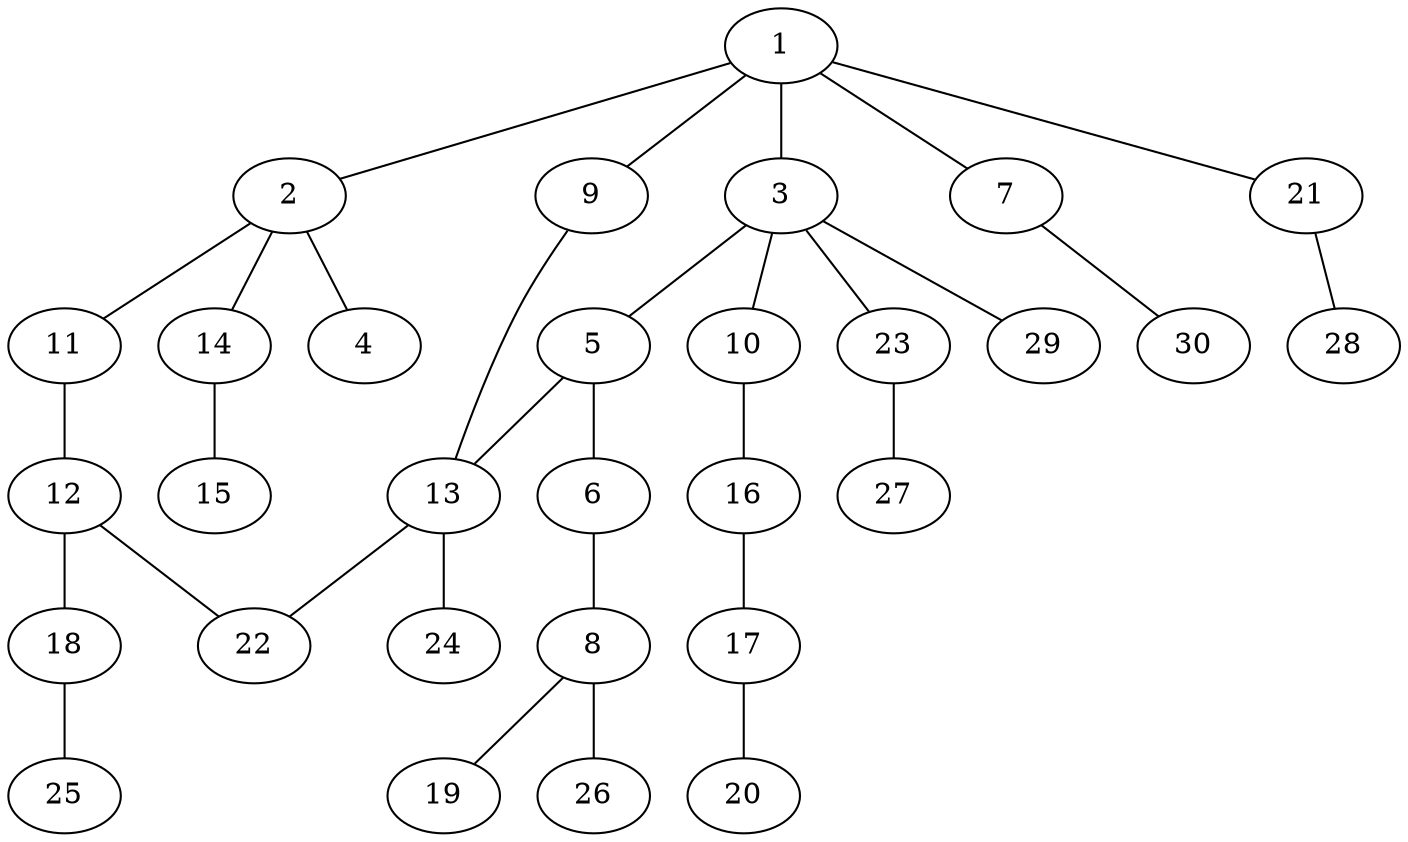 graph graphname {1--2
1--3
1--7
1--9
1--21
2--4
2--11
2--14
3--5
3--10
3--23
3--29
5--6
5--13
6--8
7--30
8--19
8--26
9--13
10--16
11--12
12--18
12--22
13--22
13--24
14--15
16--17
17--20
18--25
21--28
23--27
}